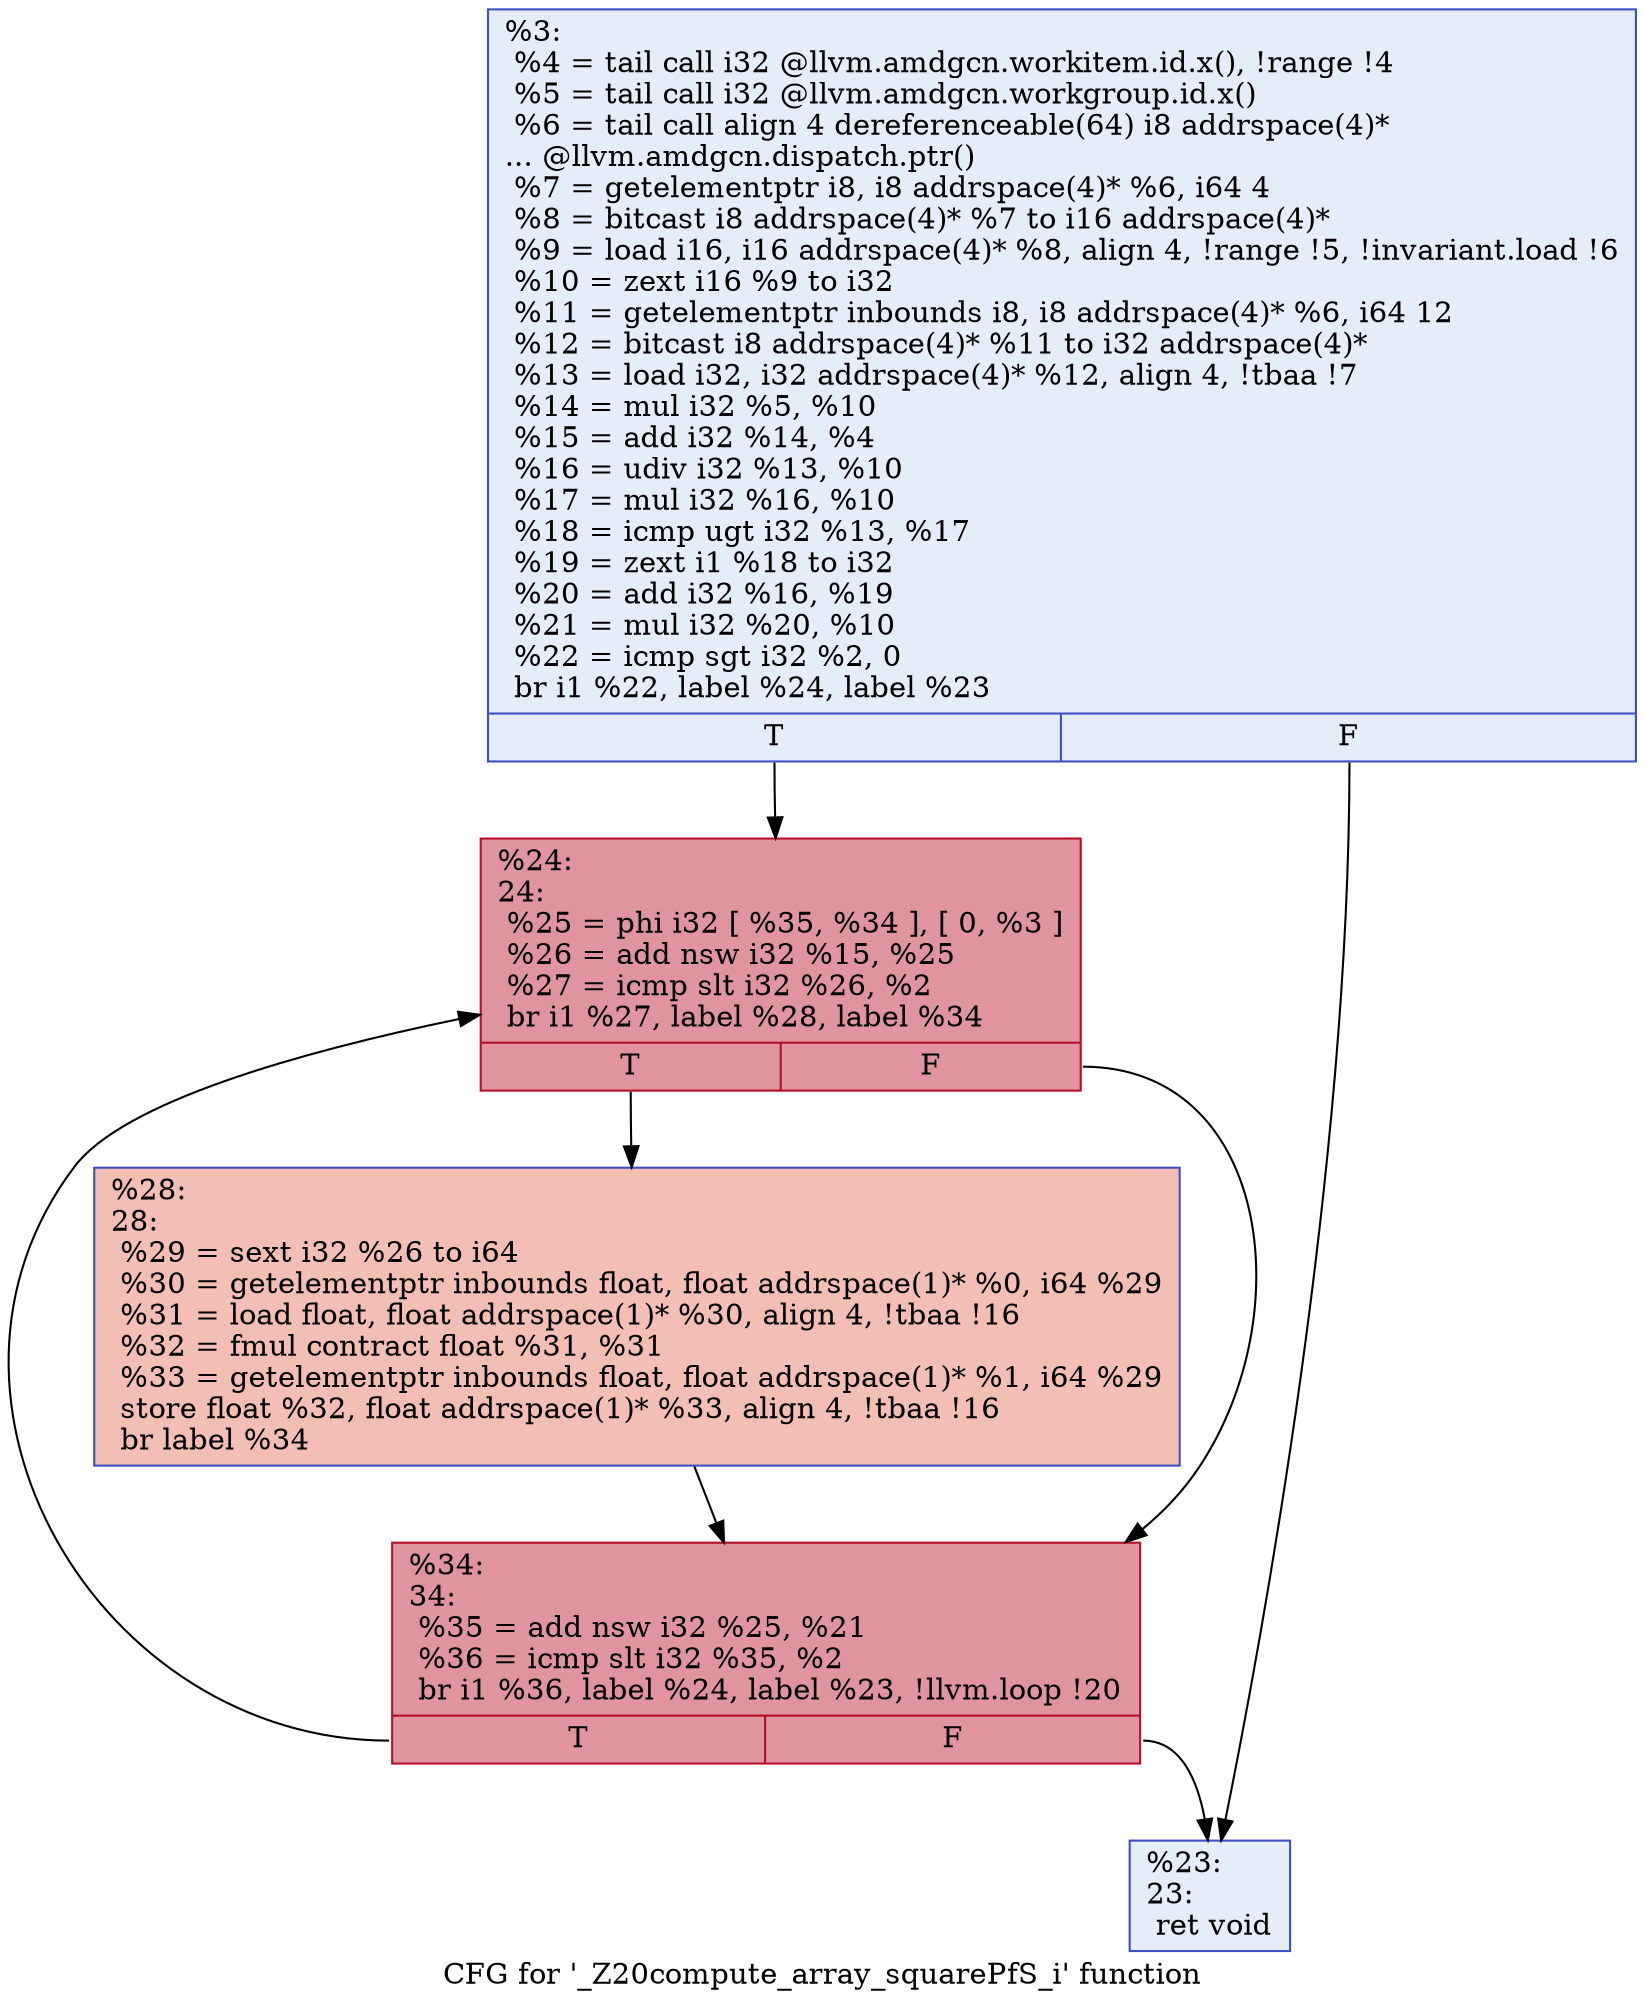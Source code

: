 digraph "CFG for '_Z20compute_array_squarePfS_i' function" {
	label="CFG for '_Z20compute_array_squarePfS_i' function";

	Node0x49f24f0 [shape=record,color="#3d50c3ff", style=filled, fillcolor="#c5d6f270",label="{%3:\l  %4 = tail call i32 @llvm.amdgcn.workitem.id.x(), !range !4\l  %5 = tail call i32 @llvm.amdgcn.workgroup.id.x()\l  %6 = tail call align 4 dereferenceable(64) i8 addrspace(4)*\l... @llvm.amdgcn.dispatch.ptr()\l  %7 = getelementptr i8, i8 addrspace(4)* %6, i64 4\l  %8 = bitcast i8 addrspace(4)* %7 to i16 addrspace(4)*\l  %9 = load i16, i16 addrspace(4)* %8, align 4, !range !5, !invariant.load !6\l  %10 = zext i16 %9 to i32\l  %11 = getelementptr inbounds i8, i8 addrspace(4)* %6, i64 12\l  %12 = bitcast i8 addrspace(4)* %11 to i32 addrspace(4)*\l  %13 = load i32, i32 addrspace(4)* %12, align 4, !tbaa !7\l  %14 = mul i32 %5, %10\l  %15 = add i32 %14, %4\l  %16 = udiv i32 %13, %10\l  %17 = mul i32 %16, %10\l  %18 = icmp ugt i32 %13, %17\l  %19 = zext i1 %18 to i32\l  %20 = add i32 %16, %19\l  %21 = mul i32 %20, %10\l  %22 = icmp sgt i32 %2, 0\l  br i1 %22, label %24, label %23\l|{<s0>T|<s1>F}}"];
	Node0x49f24f0:s0 -> Node0x49f3280;
	Node0x49f24f0:s1 -> Node0x49f4b30;
	Node0x49f4b30 [shape=record,color="#3d50c3ff", style=filled, fillcolor="#c5d6f270",label="{%23:\l23:                                               \l  ret void\l}"];
	Node0x49f3280 [shape=record,color="#b70d28ff", style=filled, fillcolor="#b70d2870",label="{%24:\l24:                                               \l  %25 = phi i32 [ %35, %34 ], [ 0, %3 ]\l  %26 = add nsw i32 %15, %25\l  %27 = icmp slt i32 %26, %2\l  br i1 %27, label %28, label %34\l|{<s0>T|<s1>F}}"];
	Node0x49f3280:s0 -> Node0x49f4f10;
	Node0x49f3280:s1 -> Node0x49f4cf0;
	Node0x49f4f10 [shape=record,color="#3d50c3ff", style=filled, fillcolor="#e36c5570",label="{%28:\l28:                                               \l  %29 = sext i32 %26 to i64\l  %30 = getelementptr inbounds float, float addrspace(1)* %0, i64 %29\l  %31 = load float, float addrspace(1)* %30, align 4, !tbaa !16\l  %32 = fmul contract float %31, %31\l  %33 = getelementptr inbounds float, float addrspace(1)* %1, i64 %29\l  store float %32, float addrspace(1)* %33, align 4, !tbaa !16\l  br label %34\l}"];
	Node0x49f4f10 -> Node0x49f4cf0;
	Node0x49f4cf0 [shape=record,color="#b70d28ff", style=filled, fillcolor="#b70d2870",label="{%34:\l34:                                               \l  %35 = add nsw i32 %25, %21\l  %36 = icmp slt i32 %35, %2\l  br i1 %36, label %24, label %23, !llvm.loop !20\l|{<s0>T|<s1>F}}"];
	Node0x49f4cf0:s0 -> Node0x49f3280;
	Node0x49f4cf0:s1 -> Node0x49f4b30;
}
